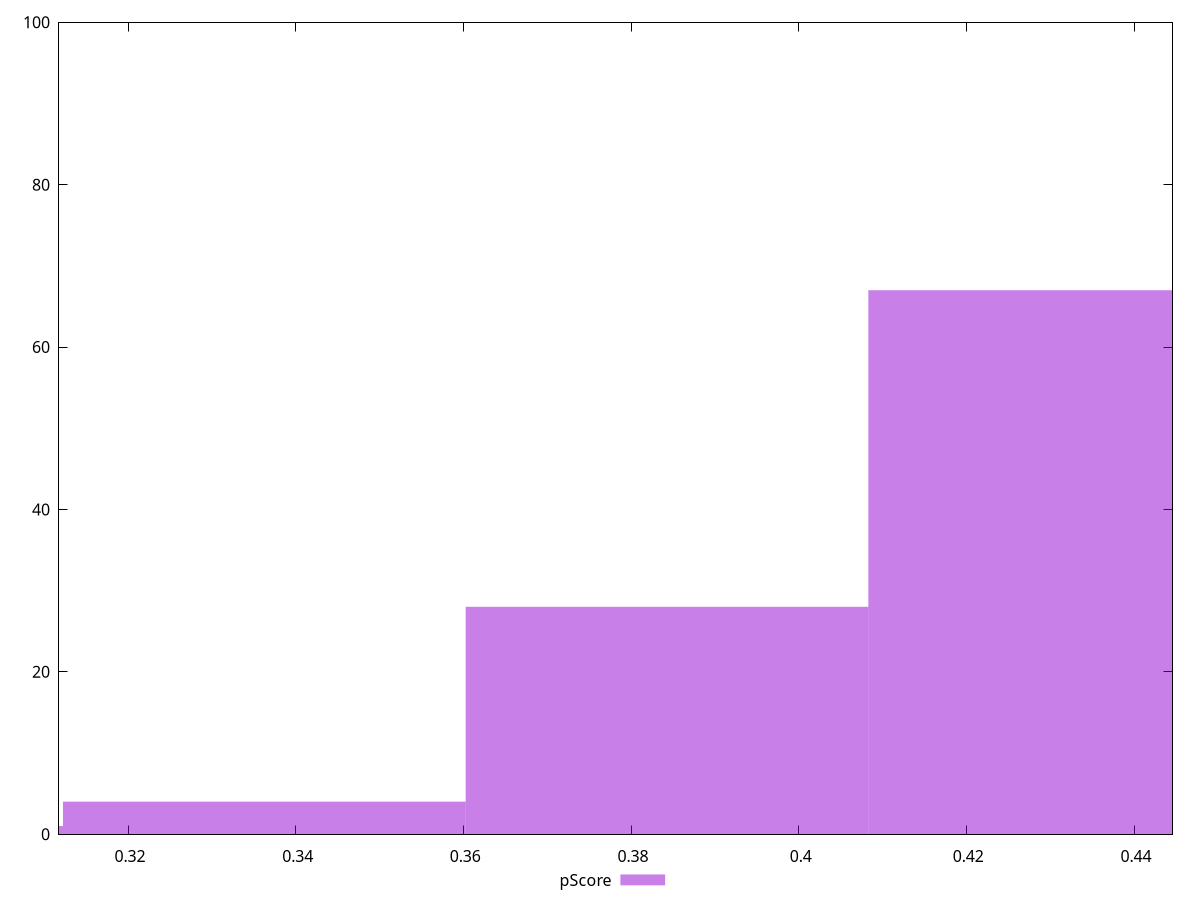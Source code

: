 reset

$pScore <<EOF
0.3842915522685251 28
0.33625510823495947 4
0.4323279963020908 67
0.28821866420139386 1
EOF

set key outside below
set boxwidth 0.04803644403356564
set xrange [0.31176470588235294:0.4445882352941176]
set yrange [0:100]
set trange [0:100]
set style fill transparent solid 0.5 noborder
set terminal svg size 640, 490 enhanced background rgb 'white'
set output "reports/report_00027_2021-02-24T12-40-31.850Z/uses-rel-preload/samples/music/pScore/histogram.svg"

plot $pScore title "pScore" with boxes

reset
